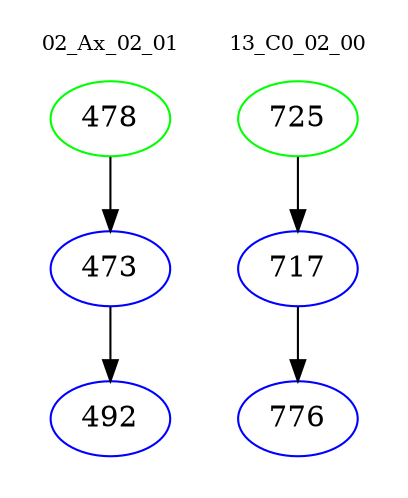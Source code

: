 digraph{
subgraph cluster_0 {
color = white
label = "02_Ax_02_01";
fontsize=10;
T0_478 [label="478", color="green"]
T0_478 -> T0_473 [color="black"]
T0_473 [label="473", color="blue"]
T0_473 -> T0_492 [color="black"]
T0_492 [label="492", color="blue"]
}
subgraph cluster_1 {
color = white
label = "13_C0_02_00";
fontsize=10;
T1_725 [label="725", color="green"]
T1_725 -> T1_717 [color="black"]
T1_717 [label="717", color="blue"]
T1_717 -> T1_776 [color="black"]
T1_776 [label="776", color="blue"]
}
}
